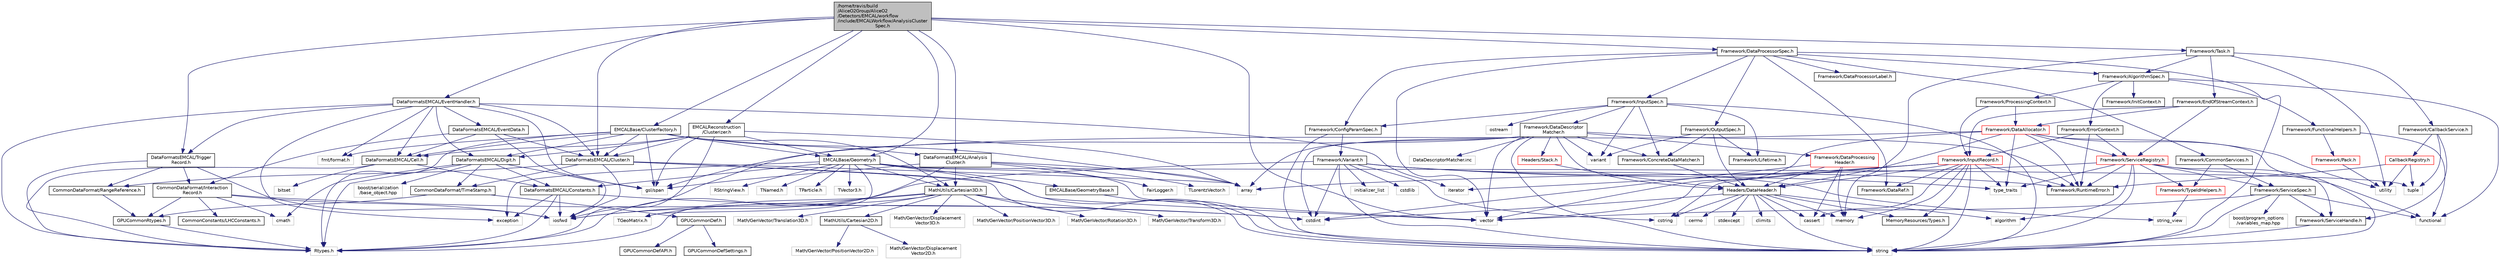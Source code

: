 digraph "/home/travis/build/AliceO2Group/AliceO2/Detectors/EMCAL/workflow/include/EMCALWorkflow/AnalysisClusterSpec.h"
{
 // INTERACTIVE_SVG=YES
  bgcolor="transparent";
  edge [fontname="Helvetica",fontsize="10",labelfontname="Helvetica",labelfontsize="10"];
  node [fontname="Helvetica",fontsize="10",shape=record];
  Node0 [label="/home/travis/build\l/AliceO2Group/AliceO2\l/Detectors/EMCAL/workflow\l/include/EMCALWorkflow/AnalysisCluster\lSpec.h",height=0.2,width=0.4,color="black", fillcolor="grey75", style="filled", fontcolor="black"];
  Node0 -> Node1 [color="midnightblue",fontsize="10",style="solid",fontname="Helvetica"];
  Node1 [label="vector",height=0.2,width=0.4,color="grey75"];
  Node0 -> Node2 [color="midnightblue",fontsize="10",style="solid",fontname="Helvetica"];
  Node2 [label="DataFormatsEMCAL/Cluster.h",height=0.2,width=0.4,color="black",URL="$dc/d27/DataFormats_2Detectors_2EMCAL_2include_2DataFormatsEMCAL_2Cluster_8h.html"];
  Node2 -> Node3 [color="midnightblue",fontsize="10",style="solid",fontname="Helvetica"];
  Node3 [label="array",height=0.2,width=0.4,color="grey75"];
  Node2 -> Node4 [color="midnightblue",fontsize="10",style="solid",fontname="Helvetica"];
  Node4 [label="iosfwd",height=0.2,width=0.4,color="grey75"];
  Node2 -> Node5 [color="midnightblue",fontsize="10",style="solid",fontname="Helvetica"];
  Node5 [label="string",height=0.2,width=0.4,color="grey75"];
  Node2 -> Node1 [color="midnightblue",fontsize="10",style="solid",fontname="Helvetica"];
  Node2 -> Node6 [color="midnightblue",fontsize="10",style="solid",fontname="Helvetica"];
  Node6 [label="CommonDataFormat/TimeStamp.h",height=0.2,width=0.4,color="black",URL="$df/d5d/common_2include_2CommonDataFormat_2TimeStamp_8h.html"];
  Node6 -> Node7 [color="midnightblue",fontsize="10",style="solid",fontname="Helvetica"];
  Node7 [label="GPUCommonRtypes.h",height=0.2,width=0.4,color="black",URL="$d2/d45/GPUCommonRtypes_8h.html"];
  Node7 -> Node8 [color="midnightblue",fontsize="10",style="solid",fontname="Helvetica"];
  Node8 [label="Rtypes.h",height=0.2,width=0.4,color="grey75"];
  Node6 -> Node9 [color="midnightblue",fontsize="10",style="solid",fontname="Helvetica"];
  Node9 [label="GPUCommonDef.h",height=0.2,width=0.4,color="black",URL="$df/d21/GPUCommonDef_8h.html"];
  Node9 -> Node10 [color="midnightblue",fontsize="10",style="solid",fontname="Helvetica"];
  Node10 [label="GPUCommonDefSettings.h",height=0.2,width=0.4,color="black",URL="$d5/d93/GPUCommonDefSettings_8h.html"];
  Node9 -> Node11 [color="midnightblue",fontsize="10",style="solid",fontname="Helvetica"];
  Node11 [label="GPUCommonDefAPI.h",height=0.2,width=0.4,color="black",URL="$da/d5a/GPUCommonDefAPI_8h.html"];
  Node2 -> Node12 [color="midnightblue",fontsize="10",style="solid",fontname="Helvetica"];
  Node12 [label="CommonDataFormat/RangeReference.h",height=0.2,width=0.4,color="black",URL="$de/d64/RangeReference_8h.html",tooltip="Class to refer to the 1st entry and N elements of some group in the continuous container. "];
  Node12 -> Node7 [color="midnightblue",fontsize="10",style="solid",fontname="Helvetica"];
  Node0 -> Node13 [color="midnightblue",fontsize="10",style="solid",fontname="Helvetica"];
  Node13 [label="DataFormatsEMCAL/Trigger\lRecord.h",height=0.2,width=0.4,color="black",URL="$d9/d38/EMCAL_2include_2DataFormatsEMCAL_2TriggerRecord_8h.html"];
  Node13 -> Node4 [color="midnightblue",fontsize="10",style="solid",fontname="Helvetica"];
  Node13 -> Node8 [color="midnightblue",fontsize="10",style="solid",fontname="Helvetica"];
  Node13 -> Node14 [color="midnightblue",fontsize="10",style="solid",fontname="Helvetica"];
  Node14 [label="CommonDataFormat/Interaction\lRecord.h",height=0.2,width=0.4,color="black",URL="$d9/d80/InteractionRecord_8h.html"];
  Node14 -> Node7 [color="midnightblue",fontsize="10",style="solid",fontname="Helvetica"];
  Node14 -> Node4 [color="midnightblue",fontsize="10",style="solid",fontname="Helvetica"];
  Node14 -> Node15 [color="midnightblue",fontsize="10",style="solid",fontname="Helvetica"];
  Node15 [label="cstdint",height=0.2,width=0.4,color="grey75"];
  Node14 -> Node16 [color="midnightblue",fontsize="10",style="solid",fontname="Helvetica"];
  Node16 [label="cmath",height=0.2,width=0.4,color="grey75"];
  Node14 -> Node17 [color="midnightblue",fontsize="10",style="solid",fontname="Helvetica"];
  Node17 [label="CommonConstants/LHCConstants.h",height=0.2,width=0.4,color="black",URL="$d4/dc6/LHCConstants_8h.html",tooltip="Header to collect LHC related constants. "];
  Node13 -> Node12 [color="midnightblue",fontsize="10",style="solid",fontname="Helvetica"];
  Node0 -> Node18 [color="midnightblue",fontsize="10",style="solid",fontname="Helvetica"];
  Node18 [label="DataFormatsEMCAL/Analysis\lCluster.h",height=0.2,width=0.4,color="black",URL="$d8/da3/AnalysisCluster_8h.html"];
  Node18 -> Node19 [color="midnightblue",fontsize="10",style="solid",fontname="Helvetica"];
  Node19 [label="FairLogger.h",height=0.2,width=0.4,color="grey75"];
  Node18 -> Node20 [color="midnightblue",fontsize="10",style="solid",fontname="Helvetica"];
  Node20 [label="gsl/span",height=0.2,width=0.4,color="grey75"];
  Node18 -> Node3 [color="midnightblue",fontsize="10",style="solid",fontname="Helvetica"];
  Node18 -> Node8 [color="midnightblue",fontsize="10",style="solid",fontname="Helvetica"];
  Node18 -> Node21 [color="midnightblue",fontsize="10",style="solid",fontname="Helvetica"];
  Node21 [label="MathUtils/Cartesian3D.h",height=0.2,width=0.4,color="black",URL="$dd/d76/Cartesian3D_8h.html"];
  Node21 -> Node22 [color="midnightblue",fontsize="10",style="solid",fontname="Helvetica"];
  Node22 [label="Math/GenVector/Displacement\lVector3D.h",height=0.2,width=0.4,color="grey75"];
  Node21 -> Node23 [color="midnightblue",fontsize="10",style="solid",fontname="Helvetica"];
  Node23 [label="Math/GenVector/PositionVector3D.h",height=0.2,width=0.4,color="grey75"];
  Node21 -> Node24 [color="midnightblue",fontsize="10",style="solid",fontname="Helvetica"];
  Node24 [label="Math/GenVector/Rotation3D.h",height=0.2,width=0.4,color="grey75"];
  Node21 -> Node25 [color="midnightblue",fontsize="10",style="solid",fontname="Helvetica"];
  Node25 [label="Math/GenVector/Transform3D.h",height=0.2,width=0.4,color="grey75"];
  Node21 -> Node26 [color="midnightblue",fontsize="10",style="solid",fontname="Helvetica"];
  Node26 [label="Math/GenVector/Translation3D.h",height=0.2,width=0.4,color="grey75"];
  Node21 -> Node8 [color="midnightblue",fontsize="10",style="solid",fontname="Helvetica"];
  Node21 -> Node27 [color="midnightblue",fontsize="10",style="solid",fontname="Helvetica"];
  Node27 [label="TGeoMatrix.h",height=0.2,width=0.4,color="grey75"];
  Node21 -> Node4 [color="midnightblue",fontsize="10",style="solid",fontname="Helvetica"];
  Node21 -> Node28 [color="midnightblue",fontsize="10",style="solid",fontname="Helvetica"];
  Node28 [label="MathUtils/Cartesian2D.h",height=0.2,width=0.4,color="black",URL="$d2/dd0/Cartesian2D_8h.html"];
  Node28 -> Node29 [color="midnightblue",fontsize="10",style="solid",fontname="Helvetica"];
  Node29 [label="Math/GenVector/Displacement\lVector2D.h",height=0.2,width=0.4,color="grey75"];
  Node28 -> Node30 [color="midnightblue",fontsize="10",style="solid",fontname="Helvetica"];
  Node30 [label="Math/GenVector/PositionVector2D.h",height=0.2,width=0.4,color="grey75"];
  Node18 -> Node31 [color="midnightblue",fontsize="10",style="solid",fontname="Helvetica"];
  Node31 [label="TLorentzVector.h",height=0.2,width=0.4,color="grey75"];
  Node0 -> Node32 [color="midnightblue",fontsize="10",style="solid",fontname="Helvetica"];
  Node32 [label="DataFormatsEMCAL/EventHandler.h",height=0.2,width=0.4,color="black",URL="$da/dcc/EventHandler_8h.html"];
  Node32 -> Node33 [color="midnightblue",fontsize="10",style="solid",fontname="Helvetica"];
  Node33 [label="exception",height=0.2,width=0.4,color="grey75"];
  Node32 -> Node34 [color="midnightblue",fontsize="10",style="solid",fontname="Helvetica"];
  Node34 [label="iterator",height=0.2,width=0.4,color="grey75"];
  Node32 -> Node20 [color="midnightblue",fontsize="10",style="solid",fontname="Helvetica"];
  Node32 -> Node8 [color="midnightblue",fontsize="10",style="solid",fontname="Helvetica"];
  Node32 -> Node35 [color="midnightblue",fontsize="10",style="solid",fontname="Helvetica"];
  Node35 [label="fmt/format.h",height=0.2,width=0.4,color="grey75"];
  Node32 -> Node36 [color="midnightblue",fontsize="10",style="solid",fontname="Helvetica"];
  Node36 [label="DataFormatsEMCAL/Cell.h",height=0.2,width=0.4,color="black",URL="$d5/dd3/DataFormats_2Detectors_2EMCAL_2include_2DataFormatsEMCAL_2Cell_8h.html"];
  Node36 -> Node37 [color="midnightblue",fontsize="10",style="solid",fontname="Helvetica"];
  Node37 [label="bitset",height=0.2,width=0.4,color="grey75"];
  Node36 -> Node8 [color="midnightblue",fontsize="10",style="solid",fontname="Helvetica"];
  Node36 -> Node38 [color="midnightblue",fontsize="10",style="solid",fontname="Helvetica"];
  Node38 [label="DataFormatsEMCAL/Constants.h",height=0.2,width=0.4,color="black",URL="$dd/dda/DataFormats_2Detectors_2EMCAL_2include_2DataFormatsEMCAL_2Constants_8h.html"];
  Node38 -> Node8 [color="midnightblue",fontsize="10",style="solid",fontname="Helvetica"];
  Node38 -> Node4 [color="midnightblue",fontsize="10",style="solid",fontname="Helvetica"];
  Node38 -> Node33 [color="midnightblue",fontsize="10",style="solid",fontname="Helvetica"];
  Node38 -> Node15 [color="midnightblue",fontsize="10",style="solid",fontname="Helvetica"];
  Node32 -> Node2 [color="midnightblue",fontsize="10",style="solid",fontname="Helvetica"];
  Node32 -> Node39 [color="midnightblue",fontsize="10",style="solid",fontname="Helvetica"];
  Node39 [label="DataFormatsEMCAL/Digit.h",height=0.2,width=0.4,color="black",URL="$d3/d6e/DataFormats_2Detectors_2EMCAL_2include_2DataFormatsEMCAL_2Digit_8h.html"];
  Node39 -> Node4 [color="midnightblue",fontsize="10",style="solid",fontname="Helvetica"];
  Node39 -> Node16 [color="midnightblue",fontsize="10",style="solid",fontname="Helvetica"];
  Node39 -> Node8 [color="midnightblue",fontsize="10",style="solid",fontname="Helvetica"];
  Node39 -> Node6 [color="midnightblue",fontsize="10",style="solid",fontname="Helvetica"];
  Node39 -> Node38 [color="midnightblue",fontsize="10",style="solid",fontname="Helvetica"];
  Node39 -> Node40 [color="midnightblue",fontsize="10",style="solid",fontname="Helvetica"];
  Node40 [label="boost/serialization\l/base_object.hpp",height=0.2,width=0.4,color="grey75"];
  Node32 -> Node41 [color="midnightblue",fontsize="10",style="solid",fontname="Helvetica"];
  Node41 [label="DataFormatsEMCAL/EventData.h",height=0.2,width=0.4,color="black",URL="$dd/df3/EventData_8h.html"];
  Node41 -> Node20 [color="midnightblue",fontsize="10",style="solid",fontname="Helvetica"];
  Node41 -> Node14 [color="midnightblue",fontsize="10",style="solid",fontname="Helvetica"];
  Node41 -> Node36 [color="midnightblue",fontsize="10",style="solid",fontname="Helvetica"];
  Node41 -> Node2 [color="midnightblue",fontsize="10",style="solid",fontname="Helvetica"];
  Node32 -> Node13 [color="midnightblue",fontsize="10",style="solid",fontname="Helvetica"];
  Node0 -> Node42 [color="midnightblue",fontsize="10",style="solid",fontname="Helvetica"];
  Node42 [label="EMCALBase/Geometry.h",height=0.2,width=0.4,color="black",URL="$dd/da8/EMCAL_2base_2include_2EMCALBase_2Geometry_8h.html"];
  Node42 -> Node33 [color="midnightblue",fontsize="10",style="solid",fontname="Helvetica"];
  Node42 -> Node5 [color="midnightblue",fontsize="10",style="solid",fontname="Helvetica"];
  Node42 -> Node43 [color="midnightblue",fontsize="10",style="solid",fontname="Helvetica"];
  Node43 [label="tuple",height=0.2,width=0.4,color="grey75"];
  Node42 -> Node1 [color="midnightblue",fontsize="10",style="solid",fontname="Helvetica"];
  Node42 -> Node44 [color="midnightblue",fontsize="10",style="solid",fontname="Helvetica"];
  Node44 [label="RStringView.h",height=0.2,width=0.4,color="grey75"];
  Node42 -> Node27 [color="midnightblue",fontsize="10",style="solid",fontname="Helvetica"];
  Node42 -> Node45 [color="midnightblue",fontsize="10",style="solid",fontname="Helvetica"];
  Node45 [label="TNamed.h",height=0.2,width=0.4,color="grey75"];
  Node42 -> Node46 [color="midnightblue",fontsize="10",style="solid",fontname="Helvetica"];
  Node46 [label="TParticle.h",height=0.2,width=0.4,color="grey75"];
  Node42 -> Node47 [color="midnightblue",fontsize="10",style="solid",fontname="Helvetica"];
  Node47 [label="TVector3.h",height=0.2,width=0.4,color="grey75"];
  Node42 -> Node38 [color="midnightblue",fontsize="10",style="solid",fontname="Helvetica"];
  Node42 -> Node48 [color="midnightblue",fontsize="10",style="solid",fontname="Helvetica"];
  Node48 [label="EMCALBase/GeometryBase.h",height=0.2,width=0.4,color="black",URL="$d5/d5e/GeometryBase_8h.html"];
  Node48 -> Node5 [color="midnightblue",fontsize="10",style="solid",fontname="Helvetica"];
  Node42 -> Node21 [color="midnightblue",fontsize="10",style="solid",fontname="Helvetica"];
  Node0 -> Node49 [color="midnightblue",fontsize="10",style="solid",fontname="Helvetica"];
  Node49 [label="EMCALBase/ClusterFactory.h",height=0.2,width=0.4,color="black",URL="$d0/d55/ClusterFactory_8h.html"];
  Node49 -> Node3 [color="midnightblue",fontsize="10",style="solid",fontname="Helvetica"];
  Node49 -> Node20 [color="midnightblue",fontsize="10",style="solid",fontname="Helvetica"];
  Node49 -> Node8 [color="midnightblue",fontsize="10",style="solid",fontname="Helvetica"];
  Node49 -> Node35 [color="midnightblue",fontsize="10",style="solid",fontname="Helvetica"];
  Node49 -> Node2 [color="midnightblue",fontsize="10",style="solid",fontname="Helvetica"];
  Node49 -> Node39 [color="midnightblue",fontsize="10",style="solid",fontname="Helvetica"];
  Node49 -> Node36 [color="midnightblue",fontsize="10",style="solid",fontname="Helvetica"];
  Node49 -> Node18 [color="midnightblue",fontsize="10",style="solid",fontname="Helvetica"];
  Node49 -> Node42 [color="midnightblue",fontsize="10",style="solid",fontname="Helvetica"];
  Node49 -> Node21 [color="midnightblue",fontsize="10",style="solid",fontname="Helvetica"];
  Node0 -> Node50 [color="midnightblue",fontsize="10",style="solid",fontname="Helvetica"];
  Node50 [label="EMCALReconstruction\l/Clusterizer.h",height=0.2,width=0.4,color="black",URL="$da/d9a/EMCAL_2reconstruction_2include_2EMCALReconstruction_2Clusterizer_8h.html"];
  Node50 -> Node3 [color="midnightblue",fontsize="10",style="solid",fontname="Helvetica"];
  Node50 -> Node20 [color="midnightblue",fontsize="10",style="solid",fontname="Helvetica"];
  Node50 -> Node8 [color="midnightblue",fontsize="10",style="solid",fontname="Helvetica"];
  Node50 -> Node2 [color="midnightblue",fontsize="10",style="solid",fontname="Helvetica"];
  Node50 -> Node39 [color="midnightblue",fontsize="10",style="solid",fontname="Helvetica"];
  Node50 -> Node36 [color="midnightblue",fontsize="10",style="solid",fontname="Helvetica"];
  Node50 -> Node42 [color="midnightblue",fontsize="10",style="solid",fontname="Helvetica"];
  Node0 -> Node51 [color="midnightblue",fontsize="10",style="solid",fontname="Helvetica"];
  Node51 [label="Framework/DataProcessorSpec.h",height=0.2,width=0.4,color="black",URL="$d0/df4/DataProcessorSpec_8h.html"];
  Node51 -> Node52 [color="midnightblue",fontsize="10",style="solid",fontname="Helvetica"];
  Node52 [label="Framework/AlgorithmSpec.h",height=0.2,width=0.4,color="black",URL="$d0/d14/AlgorithmSpec_8h.html"];
  Node52 -> Node53 [color="midnightblue",fontsize="10",style="solid",fontname="Helvetica"];
  Node53 [label="Framework/ProcessingContext.h",height=0.2,width=0.4,color="black",URL="$de/d6a/ProcessingContext_8h.html"];
  Node53 -> Node54 [color="midnightblue",fontsize="10",style="solid",fontname="Helvetica"];
  Node54 [label="Framework/InputRecord.h",height=0.2,width=0.4,color="red",URL="$d6/d5c/InputRecord_8h.html"];
  Node54 -> Node55 [color="midnightblue",fontsize="10",style="solid",fontname="Helvetica"];
  Node55 [label="Framework/DataRef.h",height=0.2,width=0.4,color="black",URL="$d5/dfb/DataRef_8h.html"];
  Node54 -> Node60 [color="midnightblue",fontsize="10",style="solid",fontname="Helvetica"];
  Node60 [label="Framework/RuntimeError.h",height=0.2,width=0.4,color="black",URL="$d1/d76/RuntimeError_8h.html"];
  Node54 -> Node68 [color="midnightblue",fontsize="10",style="solid",fontname="Helvetica"];
  Node68 [label="MemoryResources/Types.h",height=0.2,width=0.4,color="black",URL="$d7/df8/Types_8h.html"];
  Node54 -> Node92 [color="midnightblue",fontsize="10",style="solid",fontname="Helvetica"];
  Node92 [label="Headers/DataHeader.h",height=0.2,width=0.4,color="black",URL="$dc/dcd/DataHeader_8h.html"];
  Node92 -> Node15 [color="midnightblue",fontsize="10",style="solid",fontname="Helvetica"];
  Node92 -> Node66 [color="midnightblue",fontsize="10",style="solid",fontname="Helvetica"];
  Node66 [label="memory",height=0.2,width=0.4,color="grey75"];
  Node92 -> Node93 [color="midnightblue",fontsize="10",style="solid",fontname="Helvetica"];
  Node93 [label="cassert",height=0.2,width=0.4,color="grey75"];
  Node92 -> Node94 [color="midnightblue",fontsize="10",style="solid",fontname="Helvetica"];
  Node94 [label="cstring",height=0.2,width=0.4,color="grey75"];
  Node92 -> Node95 [color="midnightblue",fontsize="10",style="solid",fontname="Helvetica"];
  Node95 [label="algorithm",height=0.2,width=0.4,color="grey75"];
  Node92 -> Node96 [color="midnightblue",fontsize="10",style="solid",fontname="Helvetica"];
  Node96 [label="stdexcept",height=0.2,width=0.4,color="grey75"];
  Node92 -> Node5 [color="midnightblue",fontsize="10",style="solid",fontname="Helvetica"];
  Node92 -> Node97 [color="midnightblue",fontsize="10",style="solid",fontname="Helvetica"];
  Node97 [label="climits",height=0.2,width=0.4,color="grey75"];
  Node92 -> Node68 [color="midnightblue",fontsize="10",style="solid",fontname="Helvetica"];
  Node92 -> Node98 [color="midnightblue",fontsize="10",style="solid",fontname="Helvetica"];
  Node98 [label="cerrno",height=0.2,width=0.4,color="grey75"];
  Node54 -> Node34 [color="midnightblue",fontsize="10",style="solid",fontname="Helvetica"];
  Node54 -> Node5 [color="midnightblue",fontsize="10",style="solid",fontname="Helvetica"];
  Node54 -> Node1 [color="midnightblue",fontsize="10",style="solid",fontname="Helvetica"];
  Node54 -> Node94 [color="midnightblue",fontsize="10",style="solid",fontname="Helvetica"];
  Node54 -> Node93 [color="midnightblue",fontsize="10",style="solid",fontname="Helvetica"];
  Node54 -> Node66 [color="midnightblue",fontsize="10",style="solid",fontname="Helvetica"];
  Node54 -> Node72 [color="midnightblue",fontsize="10",style="solid",fontname="Helvetica"];
  Node72 [label="type_traits",height=0.2,width=0.4,color="grey75"];
  Node53 -> Node135 [color="midnightblue",fontsize="10",style="solid",fontname="Helvetica"];
  Node135 [label="Framework/DataAllocator.h",height=0.2,width=0.4,color="red",URL="$d1/d28/DataAllocator_8h.html"];
  Node135 -> Node148 [color="midnightblue",fontsize="10",style="solid",fontname="Helvetica"];
  Node148 [label="Framework/ServiceRegistry.h",height=0.2,width=0.4,color="red",URL="$d8/d17/ServiceRegistry_8h.html"];
  Node148 -> Node149 [color="midnightblue",fontsize="10",style="solid",fontname="Helvetica"];
  Node149 [label="Framework/ServiceHandle.h",height=0.2,width=0.4,color="black",URL="$d3/d28/ServiceHandle_8h.html"];
  Node149 -> Node5 [color="midnightblue",fontsize="10",style="solid",fontname="Helvetica"];
  Node148 -> Node150 [color="midnightblue",fontsize="10",style="solid",fontname="Helvetica"];
  Node150 [label="Framework/ServiceSpec.h",height=0.2,width=0.4,color="black",URL="$d4/d61/ServiceSpec_8h.html"];
  Node150 -> Node149 [color="midnightblue",fontsize="10",style="solid",fontname="Helvetica"];
  Node150 -> Node131 [color="midnightblue",fontsize="10",style="solid",fontname="Helvetica"];
  Node131 [label="functional",height=0.2,width=0.4,color="grey75"];
  Node150 -> Node5 [color="midnightblue",fontsize="10",style="solid",fontname="Helvetica"];
  Node150 -> Node1 [color="midnightblue",fontsize="10",style="solid",fontname="Helvetica"];
  Node150 -> Node151 [color="midnightblue",fontsize="10",style="solid",fontname="Helvetica"];
  Node151 [label="boost/program_options\l/variables_map.hpp",height=0.2,width=0.4,color="grey75"];
  Node148 -> Node153 [color="midnightblue",fontsize="10",style="solid",fontname="Helvetica"];
  Node153 [label="Framework/TypeIdHelpers.h",height=0.2,width=0.4,color="red",URL="$d2/d9a/TypeIdHelpers_8h.html"];
  Node153 -> Node123 [color="midnightblue",fontsize="10",style="solid",fontname="Helvetica"];
  Node123 [label="string_view",height=0.2,width=0.4,color="grey75"];
  Node148 -> Node60 [color="midnightblue",fontsize="10",style="solid",fontname="Helvetica"];
  Node148 -> Node95 [color="midnightblue",fontsize="10",style="solid",fontname="Helvetica"];
  Node148 -> Node3 [color="midnightblue",fontsize="10",style="solid",fontname="Helvetica"];
  Node148 -> Node131 [color="midnightblue",fontsize="10",style="solid",fontname="Helvetica"];
  Node148 -> Node5 [color="midnightblue",fontsize="10",style="solid",fontname="Helvetica"];
  Node148 -> Node72 [color="midnightblue",fontsize="10",style="solid",fontname="Helvetica"];
  Node135 -> Node60 [color="midnightblue",fontsize="10",style="solid",fontname="Helvetica"];
  Node135 -> Node92 [color="midnightblue",fontsize="10",style="solid",fontname="Helvetica"];
  Node135 -> Node20 [color="midnightblue",fontsize="10",style="solid",fontname="Helvetica"];
  Node135 -> Node1 [color="midnightblue",fontsize="10",style="solid",fontname="Helvetica"];
  Node135 -> Node5 [color="midnightblue",fontsize="10",style="solid",fontname="Helvetica"];
  Node135 -> Node78 [color="midnightblue",fontsize="10",style="solid",fontname="Helvetica"];
  Node78 [label="utility",height=0.2,width=0.4,color="grey75"];
  Node135 -> Node72 [color="midnightblue",fontsize="10",style="solid",fontname="Helvetica"];
  Node52 -> Node159 [color="midnightblue",fontsize="10",style="solid",fontname="Helvetica"];
  Node159 [label="Framework/ErrorContext.h",height=0.2,width=0.4,color="black",URL="$d7/dad/ErrorContext_8h.html"];
  Node159 -> Node54 [color="midnightblue",fontsize="10",style="solid",fontname="Helvetica"];
  Node159 -> Node148 [color="midnightblue",fontsize="10",style="solid",fontname="Helvetica"];
  Node159 -> Node60 [color="midnightblue",fontsize="10",style="solid",fontname="Helvetica"];
  Node52 -> Node160 [color="midnightblue",fontsize="10",style="solid",fontname="Helvetica"];
  Node160 [label="Framework/InitContext.h",height=0.2,width=0.4,color="black",URL="$d4/d2b/InitContext_8h.html"];
  Node52 -> Node161 [color="midnightblue",fontsize="10",style="solid",fontname="Helvetica"];
  Node161 [label="Framework/FunctionalHelpers.h",height=0.2,width=0.4,color="black",URL="$de/d9b/FunctionalHelpers_8h.html"];
  Node161 -> Node162 [color="midnightblue",fontsize="10",style="solid",fontname="Helvetica"];
  Node162 [label="Framework/Pack.h",height=0.2,width=0.4,color="red",URL="$dd/dce/Pack_8h.html"];
  Node162 -> Node78 [color="midnightblue",fontsize="10",style="solid",fontname="Helvetica"];
  Node161 -> Node131 [color="midnightblue",fontsize="10",style="solid",fontname="Helvetica"];
  Node52 -> Node131 [color="midnightblue",fontsize="10",style="solid",fontname="Helvetica"];
  Node51 -> Node119 [color="midnightblue",fontsize="10",style="solid",fontname="Helvetica"];
  Node119 [label="Framework/ConfigParamSpec.h",height=0.2,width=0.4,color="black",URL="$d0/d1c/ConfigParamSpec_8h.html"];
  Node119 -> Node120 [color="midnightblue",fontsize="10",style="solid",fontname="Helvetica"];
  Node120 [label="Framework/Variant.h",height=0.2,width=0.4,color="black",URL="$de/d56/Variant_8h.html"];
  Node120 -> Node60 [color="midnightblue",fontsize="10",style="solid",fontname="Helvetica"];
  Node120 -> Node72 [color="midnightblue",fontsize="10",style="solid",fontname="Helvetica"];
  Node120 -> Node94 [color="midnightblue",fontsize="10",style="solid",fontname="Helvetica"];
  Node120 -> Node15 [color="midnightblue",fontsize="10",style="solid",fontname="Helvetica"];
  Node120 -> Node121 [color="midnightblue",fontsize="10",style="solid",fontname="Helvetica"];
  Node121 [label="cstdlib",height=0.2,width=0.4,color="grey75"];
  Node120 -> Node4 [color="midnightblue",fontsize="10",style="solid",fontname="Helvetica"];
  Node120 -> Node122 [color="midnightblue",fontsize="10",style="solid",fontname="Helvetica"];
  Node122 [label="initializer_list",height=0.2,width=0.4,color="grey75"];
  Node120 -> Node123 [color="midnightblue",fontsize="10",style="solid",fontname="Helvetica"];
  Node120 -> Node5 [color="midnightblue",fontsize="10",style="solid",fontname="Helvetica"];
  Node119 -> Node5 [color="midnightblue",fontsize="10",style="solid",fontname="Helvetica"];
  Node51 -> Node163 [color="midnightblue",fontsize="10",style="solid",fontname="Helvetica"];
  Node163 [label="Framework/DataProcessorLabel.h",height=0.2,width=0.4,color="black",URL="$d1/df2/DataProcessorLabel_8h.html"];
  Node51 -> Node55 [color="midnightblue",fontsize="10",style="solid",fontname="Helvetica"];
  Node51 -> Node102 [color="midnightblue",fontsize="10",style="solid",fontname="Helvetica"];
  Node102 [label="Framework/InputSpec.h",height=0.2,width=0.4,color="black",URL="$d5/d3f/InputSpec_8h.html"];
  Node102 -> Node99 [color="midnightblue",fontsize="10",style="solid",fontname="Helvetica"];
  Node99 [label="Framework/Lifetime.h",height=0.2,width=0.4,color="black",URL="$dc/dca/Lifetime_8h.html"];
  Node102 -> Node100 [color="midnightblue",fontsize="10",style="solid",fontname="Helvetica"];
  Node100 [label="Framework/ConcreteDataMatcher.h",height=0.2,width=0.4,color="black",URL="$d0/d1b/ConcreteDataMatcher_8h.html"];
  Node100 -> Node92 [color="midnightblue",fontsize="10",style="solid",fontname="Helvetica"];
  Node102 -> Node103 [color="midnightblue",fontsize="10",style="solid",fontname="Helvetica"];
  Node103 [label="Framework/DataDescriptor\lMatcher.h",height=0.2,width=0.4,color="black",URL="$d3/da3/DataDescriptorMatcher_8h.html"];
  Node103 -> Node100 [color="midnightblue",fontsize="10",style="solid",fontname="Helvetica"];
  Node103 -> Node104 [color="midnightblue",fontsize="10",style="solid",fontname="Helvetica"];
  Node104 [label="Framework/DataProcessing\lHeader.h",height=0.2,width=0.4,color="red",URL="$d6/dc9/DataProcessingHeader_8h.html"];
  Node104 -> Node92 [color="midnightblue",fontsize="10",style="solid",fontname="Helvetica"];
  Node104 -> Node15 [color="midnightblue",fontsize="10",style="solid",fontname="Helvetica"];
  Node104 -> Node66 [color="midnightblue",fontsize="10",style="solid",fontname="Helvetica"];
  Node104 -> Node93 [color="midnightblue",fontsize="10",style="solid",fontname="Helvetica"];
  Node103 -> Node60 [color="midnightblue",fontsize="10",style="solid",fontname="Helvetica"];
  Node103 -> Node92 [color="midnightblue",fontsize="10",style="solid",fontname="Helvetica"];
  Node103 -> Node107 [color="midnightblue",fontsize="10",style="solid",fontname="Helvetica"];
  Node107 [label="Headers/Stack.h",height=0.2,width=0.4,color="red",URL="$d4/d00/Headers_2include_2Headers_2Stack_8h.html"];
  Node107 -> Node92 [color="midnightblue",fontsize="10",style="solid",fontname="Helvetica"];
  Node103 -> Node3 [color="midnightblue",fontsize="10",style="solid",fontname="Helvetica"];
  Node103 -> Node15 [color="midnightblue",fontsize="10",style="solid",fontname="Helvetica"];
  Node103 -> Node4 [color="midnightblue",fontsize="10",style="solid",fontname="Helvetica"];
  Node103 -> Node5 [color="midnightblue",fontsize="10",style="solid",fontname="Helvetica"];
  Node103 -> Node101 [color="midnightblue",fontsize="10",style="solid",fontname="Helvetica"];
  Node101 [label="variant",height=0.2,width=0.4,color="grey75"];
  Node103 -> Node1 [color="midnightblue",fontsize="10",style="solid",fontname="Helvetica"];
  Node103 -> Node118 [color="midnightblue",fontsize="10",style="solid",fontname="Helvetica"];
  Node118 [label="DataDescriptorMatcher.inc",height=0.2,width=0.4,color="grey75"];
  Node102 -> Node119 [color="midnightblue",fontsize="10",style="solid",fontname="Helvetica"];
  Node102 -> Node5 [color="midnightblue",fontsize="10",style="solid",fontname="Helvetica"];
  Node102 -> Node124 [color="midnightblue",fontsize="10",style="solid",fontname="Helvetica"];
  Node124 [label="ostream",height=0.2,width=0.4,color="grey75"];
  Node102 -> Node101 [color="midnightblue",fontsize="10",style="solid",fontname="Helvetica"];
  Node51 -> Node91 [color="midnightblue",fontsize="10",style="solid",fontname="Helvetica"];
  Node91 [label="Framework/OutputSpec.h",height=0.2,width=0.4,color="black",URL="$db/d2d/OutputSpec_8h.html"];
  Node91 -> Node92 [color="midnightblue",fontsize="10",style="solid",fontname="Helvetica"];
  Node91 -> Node99 [color="midnightblue",fontsize="10",style="solid",fontname="Helvetica"];
  Node91 -> Node100 [color="midnightblue",fontsize="10",style="solid",fontname="Helvetica"];
  Node91 -> Node101 [color="midnightblue",fontsize="10",style="solid",fontname="Helvetica"];
  Node51 -> Node164 [color="midnightblue",fontsize="10",style="solid",fontname="Helvetica"];
  Node164 [label="Framework/CommonServices.h",height=0.2,width=0.4,color="black",URL="$d8/d02/CommonServices_8h.html"];
  Node164 -> Node150 [color="midnightblue",fontsize="10",style="solid",fontname="Helvetica"];
  Node164 -> Node153 [color="midnightblue",fontsize="10",style="solid",fontname="Helvetica"];
  Node51 -> Node5 [color="midnightblue",fontsize="10",style="solid",fontname="Helvetica"];
  Node51 -> Node1 [color="midnightblue",fontsize="10",style="solid",fontname="Helvetica"];
  Node0 -> Node165 [color="midnightblue",fontsize="10",style="solid",fontname="Helvetica"];
  Node165 [label="Framework/Task.h",height=0.2,width=0.4,color="black",URL="$df/d4f/Task_8h.html"];
  Node165 -> Node52 [color="midnightblue",fontsize="10",style="solid",fontname="Helvetica"];
  Node165 -> Node166 [color="midnightblue",fontsize="10",style="solid",fontname="Helvetica"];
  Node166 [label="Framework/CallbackService.h",height=0.2,width=0.4,color="black",URL="$d9/d7f/CallbackService_8h.html"];
  Node166 -> Node167 [color="midnightblue",fontsize="10",style="solid",fontname="Helvetica"];
  Node167 [label="CallbackRegistry.h",height=0.2,width=0.4,color="red",URL="$d7/d3e/CallbackRegistry_8h.html",tooltip="A generic registry for callbacks. "];
  Node167 -> Node60 [color="midnightblue",fontsize="10",style="solid",fontname="Helvetica"];
  Node167 -> Node43 [color="midnightblue",fontsize="10",style="solid",fontname="Helvetica"];
  Node167 -> Node78 [color="midnightblue",fontsize="10",style="solid",fontname="Helvetica"];
  Node166 -> Node149 [color="midnightblue",fontsize="10",style="solid",fontname="Helvetica"];
  Node166 -> Node43 [color="midnightblue",fontsize="10",style="solid",fontname="Helvetica"];
  Node165 -> Node168 [color="midnightblue",fontsize="10",style="solid",fontname="Helvetica"];
  Node168 [label="Framework/EndOfStreamContext.h",height=0.2,width=0.4,color="black",URL="$d0/d77/EndOfStreamContext_8h.html"];
  Node168 -> Node54 [color="midnightblue",fontsize="10",style="solid",fontname="Helvetica"];
  Node168 -> Node148 [color="midnightblue",fontsize="10",style="solid",fontname="Helvetica"];
  Node168 -> Node135 [color="midnightblue",fontsize="10",style="solid",fontname="Helvetica"];
  Node165 -> Node78 [color="midnightblue",fontsize="10",style="solid",fontname="Helvetica"];
  Node165 -> Node66 [color="midnightblue",fontsize="10",style="solid",fontname="Helvetica"];
}

